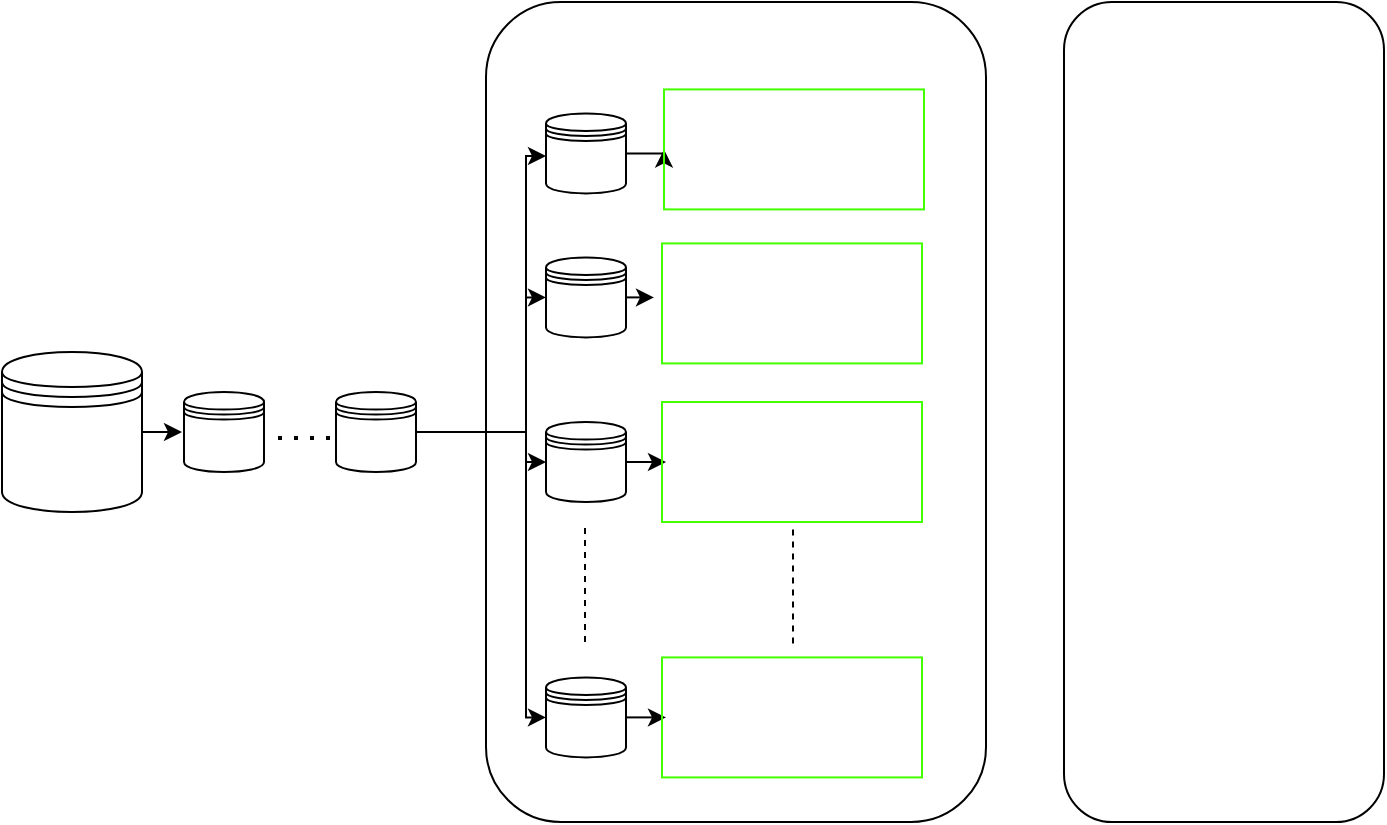<mxfile version="24.0.0" type="device">
  <diagram name="Page-1" id="i700ezd7IRnNzf-KEXHy">
    <mxGraphModel dx="1050" dy="522" grid="1" gridSize="10" guides="1" tooltips="1" connect="1" arrows="1" fold="1" page="1" pageScale="1" pageWidth="850" pageHeight="1100" math="0" shadow="0">
      <root>
        <mxCell id="0" />
        <mxCell id="1" parent="0" />
        <mxCell id="EqNFciiGR3iNWJNoW9cR-11" value="" style="rounded=1;whiteSpace=wrap;html=1;" vertex="1" parent="1">
          <mxGeometry x="253" y="20" width="250" height="410" as="geometry" />
        </mxCell>
        <mxCell id="EqNFciiGR3iNWJNoW9cR-21" style="edgeStyle=orthogonalEdgeStyle;rounded=0;orthogonalLoop=1;jettySize=auto;html=1;exitX=1;exitY=0.5;exitDx=0;exitDy=0;" edge="1" parent="1" source="EqNFciiGR3iNWJNoW9cR-1">
          <mxGeometry relative="1" as="geometry">
            <mxPoint x="101" y="235" as="targetPoint" />
          </mxGeometry>
        </mxCell>
        <mxCell id="EqNFciiGR3iNWJNoW9cR-1" value="" style="shape=datastore;whiteSpace=wrap;html=1;" vertex="1" parent="1">
          <mxGeometry x="11" y="195" width="70" height="80" as="geometry" />
        </mxCell>
        <mxCell id="EqNFciiGR3iNWJNoW9cR-2" value="" style="shape=datastore;whiteSpace=wrap;html=1;" vertex="1" parent="1">
          <mxGeometry x="102" y="215" width="40" height="40" as="geometry" />
        </mxCell>
        <mxCell id="EqNFciiGR3iNWJNoW9cR-25" style="edgeStyle=orthogonalEdgeStyle;rounded=0;orthogonalLoop=1;jettySize=auto;html=1;exitX=1;exitY=0.5;exitDx=0;exitDy=0;entryX=0;entryY=0.5;entryDx=0;entryDy=0;" edge="1" parent="1" source="EqNFciiGR3iNWJNoW9cR-4" target="EqNFciiGR3iNWJNoW9cR-13">
          <mxGeometry relative="1" as="geometry">
            <Array as="points">
              <mxPoint x="273" y="235" />
              <mxPoint x="273" y="168" />
            </Array>
          </mxGeometry>
        </mxCell>
        <mxCell id="EqNFciiGR3iNWJNoW9cR-26" style="edgeStyle=orthogonalEdgeStyle;rounded=0;orthogonalLoop=1;jettySize=auto;html=1;exitX=1;exitY=0.5;exitDx=0;exitDy=0;entryX=0;entryY=0.5;entryDx=0;entryDy=0;" edge="1" parent="1" source="EqNFciiGR3iNWJNoW9cR-4" target="EqNFciiGR3iNWJNoW9cR-14">
          <mxGeometry relative="1" as="geometry">
            <Array as="points">
              <mxPoint x="273" y="235" />
              <mxPoint x="273" y="250" />
            </Array>
          </mxGeometry>
        </mxCell>
        <mxCell id="EqNFciiGR3iNWJNoW9cR-27" style="edgeStyle=orthogonalEdgeStyle;rounded=0;orthogonalLoop=1;jettySize=auto;html=1;exitX=1;exitY=0.5;exitDx=0;exitDy=0;entryX=0;entryY=0.5;entryDx=0;entryDy=0;" edge="1" parent="1" source="EqNFciiGR3iNWJNoW9cR-4" target="EqNFciiGR3iNWJNoW9cR-15">
          <mxGeometry relative="1" as="geometry">
            <Array as="points">
              <mxPoint x="273" y="235" />
              <mxPoint x="273" y="378" />
            </Array>
          </mxGeometry>
        </mxCell>
        <mxCell id="EqNFciiGR3iNWJNoW9cR-43" style="edgeStyle=orthogonalEdgeStyle;rounded=0;orthogonalLoop=1;jettySize=auto;html=1;entryX=0;entryY=0.7;entryDx=0;entryDy=0;" edge="1" parent="1">
          <mxGeometry relative="1" as="geometry">
            <mxPoint x="218" y="228.33" as="sourcePoint" />
            <mxPoint x="283" y="97.03" as="targetPoint" />
            <Array as="points">
              <mxPoint x="218" y="235" />
              <mxPoint x="273" y="235" />
              <mxPoint x="273" y="97" />
            </Array>
          </mxGeometry>
        </mxCell>
        <mxCell id="EqNFciiGR3iNWJNoW9cR-4" value="" style="shape=datastore;whiteSpace=wrap;html=1;" vertex="1" parent="1">
          <mxGeometry x="178" y="215" width="40" height="40" as="geometry" />
        </mxCell>
        <mxCell id="EqNFciiGR3iNWJNoW9cR-50" style="edgeStyle=orthogonalEdgeStyle;rounded=0;orthogonalLoop=1;jettySize=auto;html=1;exitX=1;exitY=0.5;exitDx=0;exitDy=0;entryX=0;entryY=0.5;entryDx=0;entryDy=0;" edge="1" parent="1" source="EqNFciiGR3iNWJNoW9cR-12" target="EqNFciiGR3iNWJNoW9cR-18">
          <mxGeometry relative="1" as="geometry" />
        </mxCell>
        <mxCell id="EqNFciiGR3iNWJNoW9cR-12" value="" style="shape=datastore;whiteSpace=wrap;html=1;" vertex="1" parent="1">
          <mxGeometry x="283" y="75.7" width="40" height="40" as="geometry" />
        </mxCell>
        <mxCell id="EqNFciiGR3iNWJNoW9cR-13" value="" style="shape=datastore;whiteSpace=wrap;html=1;" vertex="1" parent="1">
          <mxGeometry x="283" y="147.7" width="40" height="40" as="geometry" />
        </mxCell>
        <mxCell id="EqNFciiGR3iNWJNoW9cR-31" style="edgeStyle=orthogonalEdgeStyle;rounded=0;orthogonalLoop=1;jettySize=auto;html=1;exitX=1;exitY=0.5;exitDx=0;exitDy=0;entryX=0;entryY=0.5;entryDx=0;entryDy=0;" edge="1" parent="1" source="EqNFciiGR3iNWJNoW9cR-14">
          <mxGeometry relative="1" as="geometry">
            <mxPoint x="343" y="250" as="targetPoint" />
          </mxGeometry>
        </mxCell>
        <mxCell id="EqNFciiGR3iNWJNoW9cR-14" value="" style="shape=datastore;whiteSpace=wrap;html=1;" vertex="1" parent="1">
          <mxGeometry x="283" y="230" width="40" height="40" as="geometry" />
        </mxCell>
        <mxCell id="EqNFciiGR3iNWJNoW9cR-34" style="edgeStyle=orthogonalEdgeStyle;rounded=0;orthogonalLoop=1;jettySize=auto;html=1;exitX=1;exitY=0.5;exitDx=0;exitDy=0;entryX=0;entryY=0.5;entryDx=0;entryDy=0;" edge="1" parent="1" source="EqNFciiGR3iNWJNoW9cR-15">
          <mxGeometry relative="1" as="geometry">
            <mxPoint x="343" y="377.7" as="targetPoint" />
          </mxGeometry>
        </mxCell>
        <mxCell id="EqNFciiGR3iNWJNoW9cR-15" value="" style="shape=datastore;whiteSpace=wrap;html=1;" vertex="1" parent="1">
          <mxGeometry x="283" y="357.7" width="40" height="40" as="geometry" />
        </mxCell>
        <mxCell id="EqNFciiGR3iNWJNoW9cR-18" value="" style="shape=image;verticalLabelPosition=bottom;labelBackgroundColor=default;verticalAlign=top;imageAspect=0;image=https://www.jeremyjordan.me/content/images/2017/07/Screen-Shot-2017-07-26-at-1.44.58-PM.png;imageBorder=#44ff00;" vertex="1" parent="1">
          <mxGeometry x="342" y="63.7" width="130" height="60" as="geometry" />
        </mxCell>
        <mxCell id="EqNFciiGR3iNWJNoW9cR-33" style="edgeStyle=orthogonalEdgeStyle;rounded=0;orthogonalLoop=1;jettySize=auto;html=1;exitX=1;exitY=0.5;exitDx=0;exitDy=0;entryX=-0.046;entryY=0.536;entryDx=0;entryDy=0;entryPerimeter=0;" edge="1" parent="1" source="EqNFciiGR3iNWJNoW9cR-13">
          <mxGeometry relative="1" as="geometry">
            <mxPoint x="337.02" y="167.414" as="targetPoint" />
          </mxGeometry>
        </mxCell>
        <mxCell id="EqNFciiGR3iNWJNoW9cR-36" value="" style="endArrow=none;dashed=1;html=1;dashPattern=1 3;strokeWidth=2;rounded=0;fontStyle=1;fontSize=14;" edge="1" parent="1">
          <mxGeometry width="50" height="50" relative="1" as="geometry">
            <mxPoint x="149" y="238" as="sourcePoint" />
            <mxPoint x="179" y="238" as="targetPoint" />
          </mxGeometry>
        </mxCell>
        <mxCell id="EqNFciiGR3iNWJNoW9cR-38" value="" style="endArrow=none;dashed=1;html=1;rounded=0;" edge="1" parent="1">
          <mxGeometry width="50" height="50" relative="1" as="geometry">
            <mxPoint x="302.5" y="340" as="sourcePoint" />
            <mxPoint x="302.5" y="280" as="targetPoint" />
          </mxGeometry>
        </mxCell>
        <mxCell id="EqNFciiGR3iNWJNoW9cR-44" value="" style="shape=image;verticalLabelPosition=bottom;labelBackgroundColor=default;verticalAlign=top;imageAspect=0;image=https://www.jeremyjordan.me/content/images/2017/07/Screen-Shot-2017-07-26-at-1.44.58-PM.png;imageBorder=#44ff00;" vertex="1" parent="1">
          <mxGeometry x="341" y="140.7" width="130" height="60" as="geometry" />
        </mxCell>
        <mxCell id="EqNFciiGR3iNWJNoW9cR-45" value="" style="shape=image;verticalLabelPosition=bottom;labelBackgroundColor=default;verticalAlign=top;imageAspect=0;image=https://www.jeremyjordan.me/content/images/2017/07/Screen-Shot-2017-07-26-at-1.44.58-PM.png;imageBorder=#44ff00;" vertex="1" parent="1">
          <mxGeometry x="341" y="220" width="130" height="60" as="geometry" />
        </mxCell>
        <mxCell id="EqNFciiGR3iNWJNoW9cR-46" value="" style="shape=image;verticalLabelPosition=bottom;labelBackgroundColor=default;verticalAlign=top;imageAspect=0;image=https://www.jeremyjordan.me/content/images/2017/07/Screen-Shot-2017-07-26-at-1.44.58-PM.png;imageBorder=#44ff00;" vertex="1" parent="1">
          <mxGeometry x="341" y="347.7" width="130" height="60" as="geometry" />
        </mxCell>
        <mxCell id="EqNFciiGR3iNWJNoW9cR-51" value="" style="endArrow=none;dashed=1;html=1;rounded=0;" edge="1" parent="1">
          <mxGeometry width="50" height="50" relative="1" as="geometry">
            <mxPoint x="406.5" y="340.7" as="sourcePoint" />
            <mxPoint x="406.5" y="280.7" as="targetPoint" />
          </mxGeometry>
        </mxCell>
        <mxCell id="EqNFciiGR3iNWJNoW9cR-52" value="" style="rounded=1;whiteSpace=wrap;html=1;" vertex="1" parent="1">
          <mxGeometry x="542" y="20" width="160" height="410" as="geometry" />
        </mxCell>
      </root>
    </mxGraphModel>
  </diagram>
</mxfile>
